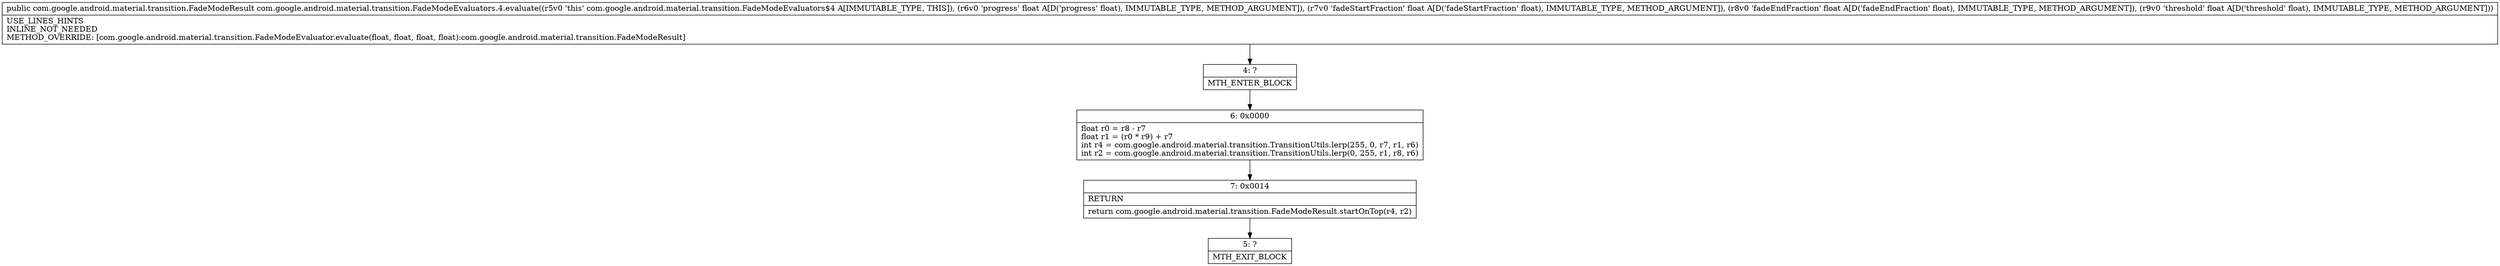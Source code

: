 digraph "CFG forcom.google.android.material.transition.FadeModeEvaluators.4.evaluate(FFFF)Lcom\/google\/android\/material\/transition\/FadeModeResult;" {
Node_4 [shape=record,label="{4\:\ ?|MTH_ENTER_BLOCK\l}"];
Node_6 [shape=record,label="{6\:\ 0x0000|float r0 = r8 \- r7\lfloat r1 = (r0 * r9) + r7\lint r4 = com.google.android.material.transition.TransitionUtils.lerp(255, 0, r7, r1, r6)\lint r2 = com.google.android.material.transition.TransitionUtils.lerp(0, 255, r1, r8, r6)\l}"];
Node_7 [shape=record,label="{7\:\ 0x0014|RETURN\l|return com.google.android.material.transition.FadeModeResult.startOnTop(r4, r2)\l}"];
Node_5 [shape=record,label="{5\:\ ?|MTH_EXIT_BLOCK\l}"];
MethodNode[shape=record,label="{public com.google.android.material.transition.FadeModeResult com.google.android.material.transition.FadeModeEvaluators.4.evaluate((r5v0 'this' com.google.android.material.transition.FadeModeEvaluators$4 A[IMMUTABLE_TYPE, THIS]), (r6v0 'progress' float A[D('progress' float), IMMUTABLE_TYPE, METHOD_ARGUMENT]), (r7v0 'fadeStartFraction' float A[D('fadeStartFraction' float), IMMUTABLE_TYPE, METHOD_ARGUMENT]), (r8v0 'fadeEndFraction' float A[D('fadeEndFraction' float), IMMUTABLE_TYPE, METHOD_ARGUMENT]), (r9v0 'threshold' float A[D('threshold' float), IMMUTABLE_TYPE, METHOD_ARGUMENT]))  | USE_LINES_HINTS\lINLINE_NOT_NEEDED\lMETHOD_OVERRIDE: [com.google.android.material.transition.FadeModeEvaluator.evaluate(float, float, float, float):com.google.android.material.transition.FadeModeResult]\l}"];
MethodNode -> Node_4;Node_4 -> Node_6;
Node_6 -> Node_7;
Node_7 -> Node_5;
}


